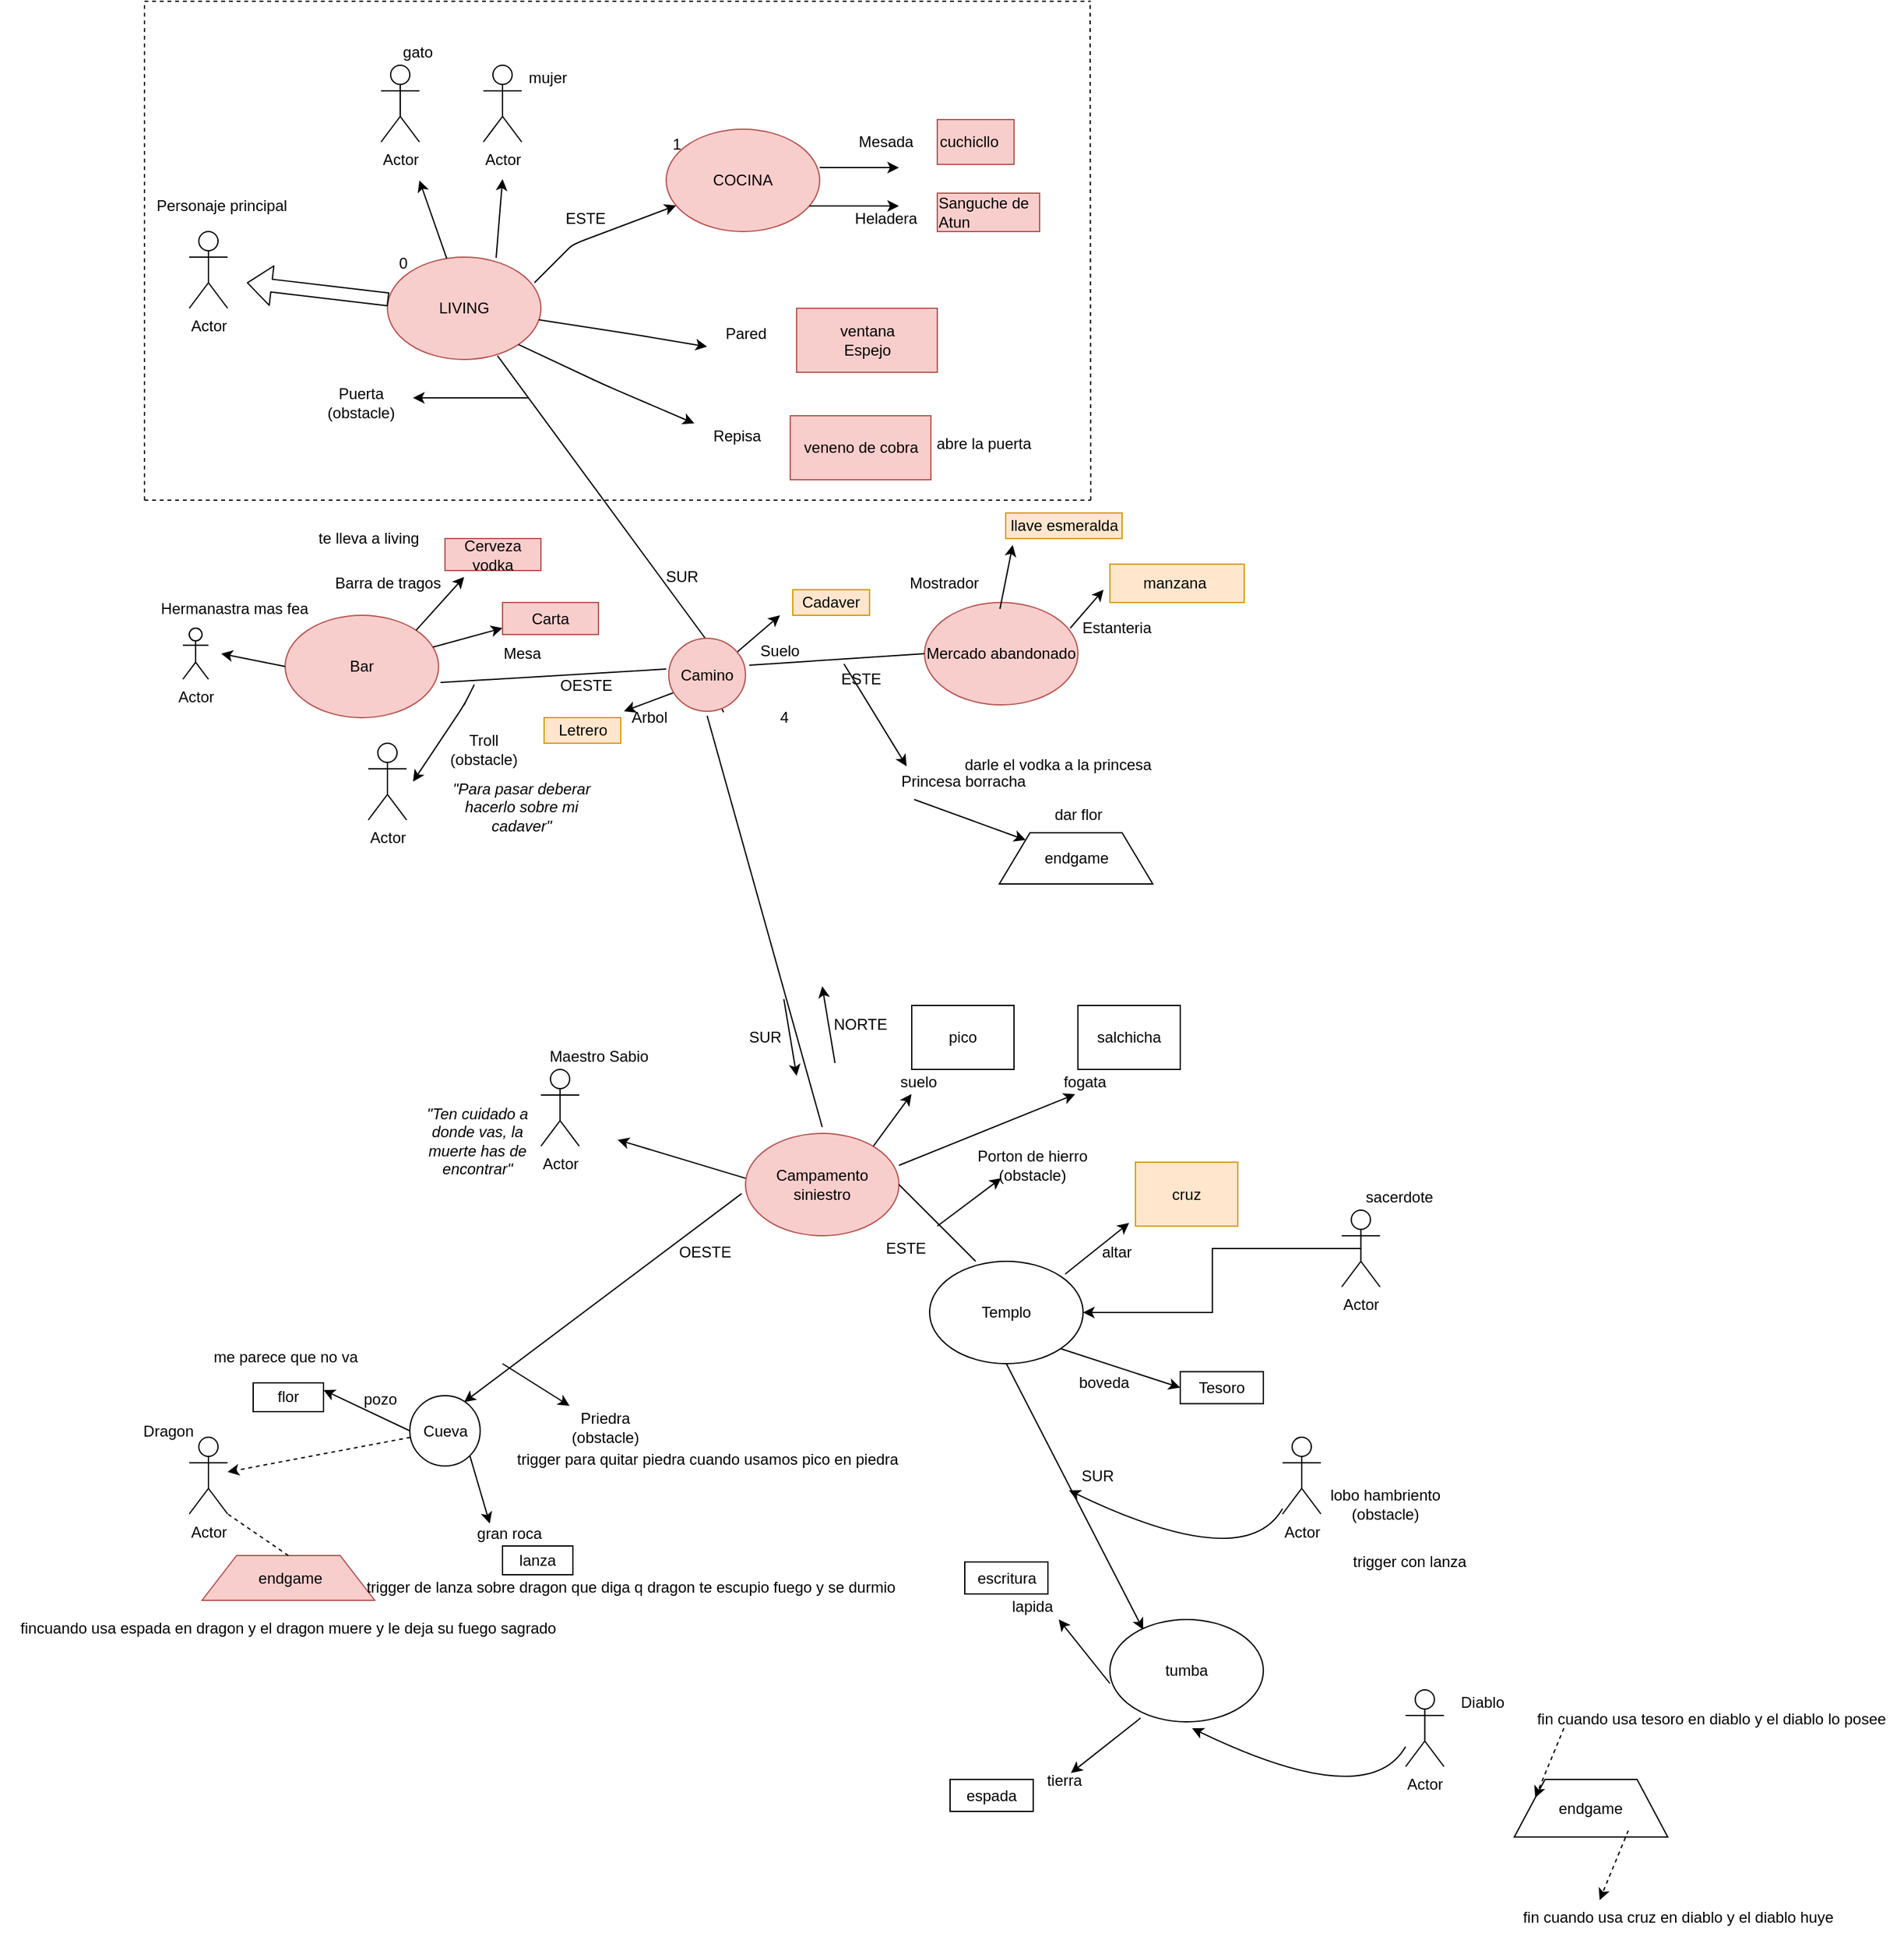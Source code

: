 <mxfile version="13.3.1" type="device"><diagram id="sJJeYjp7atSTeaViHJPz" name="Page-1"><mxGraphModel dx="1718" dy="1554" grid="1" gridSize="10" guides="1" tooltips="1" connect="1" arrows="1" fold="1" page="1" pageScale="1" pageWidth="850" pageHeight="1100" math="0" shadow="0"><root><mxCell id="0"/><mxCell id="1" parent="0"/><mxCell id="13Ekd1U-kQ_qXZMhSSvd-2" value="LIVING" style="ellipse;whiteSpace=wrap;html=1;fillColor=#f8cecc;strokeColor=#b85450;" parent="1" vertex="1"><mxGeometry x="190" y="-100" width="120" height="80" as="geometry"/></mxCell><mxCell id="13Ekd1U-kQ_qXZMhSSvd-3" value="Bar" style="ellipse;whiteSpace=wrap;html=1;fillColor=#f8cecc;strokeColor=#b85450;" parent="1" vertex="1"><mxGeometry x="110" y="180" width="120" height="80" as="geometry"/></mxCell><mxCell id="13Ekd1U-kQ_qXZMhSSvd-4" value="Mercado abandonado" style="ellipse;whiteSpace=wrap;html=1;fillColor=#f8cecc;strokeColor=#b85450;" parent="1" vertex="1"><mxGeometry x="610" y="170" width="120" height="80" as="geometry"/></mxCell><mxCell id="13Ekd1U-kQ_qXZMhSSvd-5" value="Campamento siniestro" style="ellipse;whiteSpace=wrap;html=1;fillColor=#f8cecc;strokeColor=#b85450;" parent="1" vertex="1"><mxGeometry x="470" y="585" width="120" height="80" as="geometry"/></mxCell><mxCell id="13Ekd1U-kQ_qXZMhSSvd-6" value="Templo" style="ellipse;whiteSpace=wrap;html=1;" parent="1" vertex="1"><mxGeometry x="614" y="685" width="120" height="80" as="geometry"/></mxCell><mxCell id="13Ekd1U-kQ_qXZMhSSvd-11" value="" style="endArrow=classic;html=1;" parent="1" source="13Ekd1U-kQ_qXZMhSSvd-2" edge="1"><mxGeometry width="50" height="50" relative="1" as="geometry"><mxPoint x="440" y="160" as="sourcePoint"/><mxPoint x="440" y="-30" as="targetPoint"/><Array as="points"><mxPoint x="380" y="-40"/></Array></mxGeometry></mxCell><mxCell id="13Ekd1U-kQ_qXZMhSSvd-12" value="Pared" style="text;html=1;align=center;verticalAlign=middle;resizable=0;points=[];autosize=1;" parent="1" vertex="1"><mxGeometry x="445" y="-50" width="50" height="20" as="geometry"/></mxCell><mxCell id="13Ekd1U-kQ_qXZMhSSvd-13" value="" style="endArrow=classic;html=1;exitX=1;exitY=1;exitDx=0;exitDy=0;" parent="1" source="13Ekd1U-kQ_qXZMhSSvd-2" edge="1"><mxGeometry width="50" height="50" relative="1" as="geometry"><mxPoint x="425" y="170" as="sourcePoint"/><mxPoint x="430" y="30" as="targetPoint"/><Array as="points"><mxPoint x="360"/></Array></mxGeometry></mxCell><mxCell id="13Ekd1U-kQ_qXZMhSSvd-14" value="Repisa" style="text;html=1;align=center;verticalAlign=middle;resizable=0;points=[];autosize=1;" parent="1" vertex="1"><mxGeometry x="438" y="30" width="50" height="20" as="geometry"/></mxCell><mxCell id="13Ekd1U-kQ_qXZMhSSvd-15" value="" style="endArrow=classic;html=1;exitX=1;exitY=0;exitDx=0;exitDy=0;" parent="1" source="13Ekd1U-kQ_qXZMhSSvd-3" edge="1"><mxGeometry width="50" height="50" relative="1" as="geometry"><mxPoint x="220" y="190" as="sourcePoint"/><mxPoint x="250" y="150" as="targetPoint"/></mxGeometry></mxCell><mxCell id="13Ekd1U-kQ_qXZMhSSvd-16" value="Barra de tragos" style="text;html=1;align=center;verticalAlign=middle;resizable=0;points=[];autosize=1;" parent="1" vertex="1"><mxGeometry x="140" y="145" width="100" height="20" as="geometry"/></mxCell><mxCell id="13Ekd1U-kQ_qXZMhSSvd-17" value="" style="endArrow=classic;html=1;" parent="1" source="13Ekd1U-kQ_qXZMhSSvd-3" edge="1"><mxGeometry width="50" height="50" relative="1" as="geometry"><mxPoint x="230" y="250" as="sourcePoint"/><mxPoint x="280" y="190" as="targetPoint"/></mxGeometry></mxCell><mxCell id="13Ekd1U-kQ_qXZMhSSvd-18" value="Mesa" style="text;html=1;align=center;verticalAlign=middle;resizable=0;points=[];autosize=1;" parent="1" vertex="1"><mxGeometry x="275" y="200" width="40" height="20" as="geometry"/></mxCell><mxCell id="13Ekd1U-kQ_qXZMhSSvd-26" value="" style="endArrow=none;html=1;entryX=0.717;entryY=0.963;entryDx=0;entryDy=0;entryPerimeter=0;" parent="1" target="13Ekd1U-kQ_qXZMhSSvd-2" edge="1"><mxGeometry width="50" height="50" relative="1" as="geometry"><mxPoint x="440" y="200" as="sourcePoint"/><mxPoint x="390" y="120" as="targetPoint"/></mxGeometry></mxCell><mxCell id="13Ekd1U-kQ_qXZMhSSvd-27" value="" style="endArrow=none;html=1;entryX=0;entryY=0.5;entryDx=0;entryDy=0;exitX=1.05;exitY=0.307;exitDx=0;exitDy=0;exitPerimeter=0;" parent="1" target="13Ekd1U-kQ_qXZMhSSvd-4" edge="1"><mxGeometry width="50" height="50" relative="1" as="geometry"><mxPoint x="473" y="218.999" as="sourcePoint"/><mxPoint x="570" y="195" as="targetPoint"/></mxGeometry></mxCell><mxCell id="13Ekd1U-kQ_qXZMhSSvd-28" value="" style="endArrow=none;html=1;exitX=1.012;exitY=0.656;exitDx=0;exitDy=0;exitPerimeter=0;entryX=-0.033;entryY=0.36;entryDx=0;entryDy=0;entryPerimeter=0;" parent="1" source="13Ekd1U-kQ_qXZMhSSvd-3" edge="1"><mxGeometry width="50" height="50" relative="1" as="geometry"><mxPoint x="400" y="260" as="sourcePoint"/><mxPoint x="408.02" y="222.02" as="targetPoint"/><Array as="points"/></mxGeometry></mxCell><mxCell id="13Ekd1U-kQ_qXZMhSSvd-29" value="" style="endArrow=classic;html=1;" parent="1" edge="1"><mxGeometry width="50" height="50" relative="1" as="geometry"><mxPoint x="669" y="175" as="sourcePoint"/><mxPoint x="679" y="125" as="targetPoint"/></mxGeometry></mxCell><mxCell id="13Ekd1U-kQ_qXZMhSSvd-30" value="Mostrador" style="text;html=1;align=center;verticalAlign=middle;resizable=0;points=[];autosize=1;" parent="1" vertex="1"><mxGeometry x="590" y="145" width="70" height="20" as="geometry"/></mxCell><mxCell id="13Ekd1U-kQ_qXZMhSSvd-31" value="" style="endArrow=classic;html=1;" parent="1" edge="1"><mxGeometry width="50" height="50" relative="1" as="geometry"><mxPoint x="724" y="190" as="sourcePoint"/><mxPoint x="750" y="160" as="targetPoint"/></mxGeometry></mxCell><mxCell id="13Ekd1U-kQ_qXZMhSSvd-32" value="Estanteria" style="text;html=1;align=center;verticalAlign=middle;resizable=0;points=[];autosize=1;" parent="1" vertex="1"><mxGeometry x="725" y="180" width="70" height="20" as="geometry"/></mxCell><mxCell id="13Ekd1U-kQ_qXZMhSSvd-35" value="SUR" style="text;html=1;align=center;verticalAlign=middle;resizable=0;points=[];autosize=1;" parent="1" vertex="1"><mxGeometry x="400" y="140" width="40" height="20" as="geometry"/></mxCell><mxCell id="13Ekd1U-kQ_qXZMhSSvd-36" value="OESTE" style="text;html=1;align=center;verticalAlign=middle;resizable=0;points=[];autosize=1;" parent="1" vertex="1"><mxGeometry x="315" y="225" width="60" height="20" as="geometry"/></mxCell><mxCell id="13Ekd1U-kQ_qXZMhSSvd-37" value="ESTE" style="text;html=1;align=center;verticalAlign=middle;resizable=0;points=[];autosize=1;" parent="1" vertex="1"><mxGeometry x="535" y="220" width="50" height="20" as="geometry"/></mxCell><mxCell id="13Ekd1U-kQ_qXZMhSSvd-44" value="" style="endArrow=none;html=1;exitX=1;exitY=0.5;exitDx=0;exitDy=0;" parent="1" source="13Ekd1U-kQ_qXZMhSSvd-5" edge="1"><mxGeometry width="50" height="50" relative="1" as="geometry"><mxPoint x="620" y="635" as="sourcePoint"/><mxPoint x="650" y="685" as="targetPoint"/></mxGeometry></mxCell><mxCell id="13Ekd1U-kQ_qXZMhSSvd-45" value="OESTE" style="text;html=1;align=center;verticalAlign=middle;resizable=0;points=[];autosize=1;" parent="1" vertex="1"><mxGeometry x="408" y="667.5" width="60" height="20" as="geometry"/></mxCell><mxCell id="13Ekd1U-kQ_qXZMhSSvd-46" value="ESTE" style="text;html=1;align=center;verticalAlign=middle;resizable=0;points=[];autosize=1;" parent="1" vertex="1"><mxGeometry x="570" y="665" width="50" height="20" as="geometry"/></mxCell><mxCell id="13Ekd1U-kQ_qXZMhSSvd-47" value="" style="endArrow=classic;html=1;entryX=0.108;entryY=1.008;entryDx=0;entryDy=0;entryPerimeter=0;" parent="1" edge="1"><mxGeometry width="50" height="50" relative="1" as="geometry"><mxPoint x="570" y="595" as="sourcePoint"/><mxPoint x="599.828" y="554.272" as="targetPoint"/></mxGeometry></mxCell><mxCell id="13Ekd1U-kQ_qXZMhSSvd-49" value="" style="endArrow=classic;html=1;entryX=0.356;entryY=0.971;entryDx=0;entryDy=0;entryPerimeter=0;" parent="1" target="13Ekd1U-kQ_qXZMhSSvd-50" edge="1"><mxGeometry width="50" height="50" relative="1" as="geometry"><mxPoint x="590" y="610" as="sourcePoint"/><mxPoint x="430" y="575" as="targetPoint"/><Array as="points"><mxPoint x="590" y="610"/></Array></mxGeometry></mxCell><mxCell id="13Ekd1U-kQ_qXZMhSSvd-50" value="fogata" style="text;html=1;align=center;verticalAlign=middle;resizable=0;points=[];autosize=1;" parent="1" vertex="1"><mxGeometry x="710" y="535" width="50" height="20" as="geometry"/></mxCell><mxCell id="7Dd_jUv_90haUhsImxf3-11" value="suelo" style="text;html=1;align=center;verticalAlign=middle;resizable=0;points=[];autosize=1;" parent="1" vertex="1"><mxGeometry x="580" y="535" width="50" height="20" as="geometry"/></mxCell><mxCell id="13Ekd1U-kQ_qXZMhSSvd-55" value="" style="endArrow=classic;html=1;exitX=-0.025;exitY=0.588;exitDx=0;exitDy=0;exitPerimeter=0;" parent="1" source="13Ekd1U-kQ_qXZMhSSvd-5" edge="1"><mxGeometry width="50" height="50" relative="1" as="geometry"><mxPoint x="300.319" y="747.641" as="sourcePoint"/><mxPoint x="250" y="795" as="targetPoint"/></mxGeometry></mxCell><mxCell id="13Ekd1U-kQ_qXZMhSSvd-59" value="" style="endArrow=classic;html=1;exitX=1;exitY=1;exitDx=0;exitDy=0;entryX=0;entryY=0.5;entryDx=0;entryDy=0;" parent="1" source="13Ekd1U-kQ_qXZMhSSvd-6" target="3JdBkTtZm9fKYMQ6kTSI-66" edge="1"><mxGeometry width="50" height="50" relative="1" as="geometry"><mxPoint x="690" y="775" as="sourcePoint"/><mxPoint x="960" y="800" as="targetPoint"/></mxGeometry></mxCell><mxCell id="13Ekd1U-kQ_qXZMhSSvd-60" value="boveda" style="text;html=1;align=center;verticalAlign=middle;resizable=0;points=[];autosize=1;" parent="1" vertex="1"><mxGeometry x="725" y="770" width="50" height="20" as="geometry"/></mxCell><mxCell id="13Ekd1U-kQ_qXZMhSSvd-61" value="altar" style="text;html=1;align=center;verticalAlign=middle;resizable=0;points=[];autosize=1;" parent="1" vertex="1"><mxGeometry x="740" y="667.5" width="40" height="20" as="geometry"/></mxCell><mxCell id="13Ekd1U-kQ_qXZMhSSvd-62" value="" style="endArrow=classic;html=1;" parent="1" edge="1"><mxGeometry width="50" height="50" relative="1" as="geometry"><mxPoint x="720" y="695" as="sourcePoint"/><mxPoint x="770" y="655" as="targetPoint"/></mxGeometry></mxCell><mxCell id="13Ekd1U-kQ_qXZMhSSvd-63" value="" style="endArrow=none;html=1;" parent="1" edge="1"><mxGeometry width="50" height="50" relative="1" as="geometry"><mxPoint x="450" y="250" as="sourcePoint"/><mxPoint x="452.872" y="255.743" as="targetPoint"/></mxGeometry></mxCell><mxCell id="13Ekd1U-kQ_qXZMhSSvd-72" value="" style="endArrow=classic;html=1;" parent="1" edge="1"><mxGeometry width="50" height="50" relative="1" as="geometry"><mxPoint x="528" y="-170" as="sourcePoint"/><mxPoint x="590" y="-170" as="targetPoint"/></mxGeometry></mxCell><mxCell id="13Ekd1U-kQ_qXZMhSSvd-73" value="cuchicllo" style="html=1;align=left;fillColor=#f8cecc;strokeColor=#b85450;" parent="1" vertex="1"><mxGeometry x="620" y="-207.5" width="60" height="35" as="geometry"/></mxCell><mxCell id="13Ekd1U-kQ_qXZMhSSvd-74" value="ventana&lt;br&gt;Espejo" style="html=1;align=center;fillColor=#f8cecc;strokeColor=#b85450;" parent="1" vertex="1"><mxGeometry x="510" y="-60" width="110" height="50" as="geometry"/></mxCell><mxCell id="13Ekd1U-kQ_qXZMhSSvd-75" value="veneno de cobra" style="html=1;fillColor=#f8cecc;strokeColor=#b85450;" parent="1" vertex="1"><mxGeometry x="505" y="24" width="110" height="50" as="geometry"/></mxCell><mxCell id="3JdBkTtZm9fKYMQ6kTSI-3" value="" style="endArrow=classic;html=1;" parent="1" edge="1"><mxGeometry width="50" height="50" relative="1" as="geometry"><mxPoint x="250" y="250" as="sourcePoint"/><mxPoint x="210" y="310" as="targetPoint"/><Array as="points"><mxPoint x="260" y="230"/><mxPoint x="250" y="250"/></Array></mxGeometry></mxCell><mxCell id="3JdBkTtZm9fKYMQ6kTSI-4" value="Actor" style="shape=umlActor;verticalLabelPosition=bottom;labelBackgroundColor=#ffffff;verticalAlign=top;html=1;outlineConnect=0;" parent="1" vertex="1"><mxGeometry x="175" y="280" width="30" height="60" as="geometry"/></mxCell><mxCell id="3JdBkTtZm9fKYMQ6kTSI-7" value="Troll&lt;br&gt;(obstacle)" style="text;html=1;align=center;verticalAlign=middle;resizable=0;points=[];autosize=1;" parent="1" vertex="1"><mxGeometry x="230" y="270" width="70" height="30" as="geometry"/></mxCell><mxCell id="3JdBkTtZm9fKYMQ6kTSI-8" value="Actor" style="shape=umlActor;verticalLabelPosition=bottom;labelBackgroundColor=#ffffff;verticalAlign=top;html=1;outlineConnect=0;" parent="1" vertex="1"><mxGeometry x="30" y="190" width="20" height="40" as="geometry"/></mxCell><mxCell id="3JdBkTtZm9fKYMQ6kTSI-9" value="Hermanastra mas fea" style="text;html=1;align=center;verticalAlign=middle;resizable=0;points=[];autosize=1;" parent="1" vertex="1"><mxGeometry x="5" y="165" width="130" height="20" as="geometry"/></mxCell><mxCell id="3JdBkTtZm9fKYMQ6kTSI-10" value="" style="endArrow=classic;html=1;exitX=0;exitY=0.5;exitDx=0;exitDy=0;" parent="1" source="13Ekd1U-kQ_qXZMhSSvd-3" edge="1"><mxGeometry width="50" height="50" relative="1" as="geometry"><mxPoint x="30" y="240" as="sourcePoint"/><mxPoint x="60" y="210" as="targetPoint"/></mxGeometry></mxCell><mxCell id="3JdBkTtZm9fKYMQ6kTSI-11" value="Actor" style="shape=umlActor;verticalLabelPosition=bottom;labelBackgroundColor=#ffffff;verticalAlign=top;html=1;outlineConnect=0;" parent="1" vertex="1"><mxGeometry x="185" y="-250" width="30" height="60" as="geometry"/></mxCell><mxCell id="3JdBkTtZm9fKYMQ6kTSI-12" value="gato&amp;nbsp;" style="text;html=1;align=center;verticalAlign=middle;resizable=0;points=[];autosize=1;" parent="1" vertex="1"><mxGeometry x="195" y="-270" width="40" height="20" as="geometry"/></mxCell><mxCell id="3JdBkTtZm9fKYMQ6kTSI-13" value="" style="endArrow=classic;html=1;" parent="1" source="13Ekd1U-kQ_qXZMhSSvd-2" edge="1"><mxGeometry width="50" height="50" relative="1" as="geometry"><mxPoint x="165" y="-110" as="sourcePoint"/><mxPoint x="215" y="-160" as="targetPoint"/></mxGeometry></mxCell><mxCell id="3JdBkTtZm9fKYMQ6kTSI-28" style="edgeStyle=orthogonalEdgeStyle;rounded=0;orthogonalLoop=1;jettySize=auto;html=1;exitX=0.5;exitY=0.5;exitDx=0;exitDy=0;exitPerimeter=0;entryX=1;entryY=0.5;entryDx=0;entryDy=0;" parent="1" source="3JdBkTtZm9fKYMQ6kTSI-22" target="13Ekd1U-kQ_qXZMhSSvd-6" edge="1"><mxGeometry relative="1" as="geometry"/></mxCell><mxCell id="3JdBkTtZm9fKYMQ6kTSI-22" value="Actor" style="shape=umlActor;verticalLabelPosition=bottom;labelBackgroundColor=#ffffff;verticalAlign=top;html=1;outlineConnect=0;" parent="1" vertex="1"><mxGeometry x="936.25" y="645" width="30" height="60" as="geometry"/></mxCell><mxCell id="3JdBkTtZm9fKYMQ6kTSI-25" value="Actor" style="shape=umlActor;verticalLabelPosition=bottom;labelBackgroundColor=#ffffff;verticalAlign=top;html=1;outlineConnect=0;" parent="1" vertex="1"><mxGeometry x="986.25" y="1020" width="30" height="60" as="geometry"/></mxCell><mxCell id="3JdBkTtZm9fKYMQ6kTSI-29" value="sacerdote" style="text;html=1;align=center;verticalAlign=middle;resizable=0;points=[];autosize=1;" parent="1" vertex="1"><mxGeometry x="946.25" y="625" width="70" height="20" as="geometry"/></mxCell><mxCell id="3JdBkTtZm9fKYMQ6kTSI-30" value="Diablo" style="text;html=1;align=center;verticalAlign=middle;resizable=0;points=[];autosize=1;" parent="1" vertex="1"><mxGeometry x="1021.25" y="1020" width="50" height="20" as="geometry"/></mxCell><mxCell id="3JdBkTtZm9fKYMQ6kTSI-32" value="" style="endArrow=none;html=1;entryX=0.5;entryY=1;entryDx=0;entryDy=0;" parent="1" edge="1"><mxGeometry width="50" height="50" relative="1" as="geometry"><mxPoint x="530" y="580" as="sourcePoint"/><mxPoint x="440" y="258.5" as="targetPoint"/></mxGeometry></mxCell><mxCell id="3JdBkTtZm9fKYMQ6kTSI-38" value="Actor" style="shape=umlActor;verticalLabelPosition=bottom;labelBackgroundColor=#ffffff;verticalAlign=top;html=1;outlineConnect=0;" parent="1" vertex="1"><mxGeometry x="310" y="535" width="30" height="60" as="geometry"/></mxCell><mxCell id="3JdBkTtZm9fKYMQ6kTSI-39" value="Maestro Sabio" style="text;html=1;align=center;verticalAlign=middle;resizable=0;points=[];autosize=1;" parent="1" vertex="1"><mxGeometry x="310" y="515" width="90" height="20" as="geometry"/></mxCell><mxCell id="3JdBkTtZm9fKYMQ6kTSI-40" value="&amp;nbsp;endgame" style="shape=trapezoid;perimeter=trapezoidPerimeter;whiteSpace=wrap;html=1;fillColor=#f8cecc;strokeColor=#b85450;" parent="1" vertex="1"><mxGeometry x="45" y="915" width="135" height="35" as="geometry"/></mxCell><mxCell id="3JdBkTtZm9fKYMQ6kTSI-42" value="" style="endArrow=none;dashed=1;html=1;entryX=1;entryY=1;entryDx=0;entryDy=0;entryPerimeter=0;exitX=0.5;exitY=0;exitDx=0;exitDy=0;" parent="1" source="3JdBkTtZm9fKYMQ6kTSI-40" target="qHw4rD6qiNOxwBQTba5S-28" edge="1"><mxGeometry width="50" height="50" relative="1" as="geometry"><mxPoint x="130" y="920" as="sourcePoint"/><mxPoint x="180" y="870" as="targetPoint"/></mxGeometry></mxCell><mxCell id="3JdBkTtZm9fKYMQ6kTSI-51" value="endgame" style="shape=trapezoid;perimeter=trapezoidPerimeter;whiteSpace=wrap;html=1;" parent="1" vertex="1"><mxGeometry x="1071.25" y="1090" width="120" height="45" as="geometry"/></mxCell><mxCell id="3JdBkTtZm9fKYMQ6kTSI-66" value="Tesoro" style="whiteSpace=wrap;html=1;" parent="1" vertex="1"><mxGeometry x="810" y="771.25" width="65" height="25" as="geometry"/></mxCell><mxCell id="qHw4rD6qiNOxwBQTba5S-1" value="" style="endArrow=classic;html=1;" parent="1" edge="1"><mxGeometry width="50" height="50" relative="1" as="geometry"><mxPoint x="300" y="10" as="sourcePoint"/><mxPoint x="210" y="10" as="targetPoint"/></mxGeometry></mxCell><mxCell id="qHw4rD6qiNOxwBQTba5S-2" value="Puerta&lt;br&gt;(obstacle)" style="text;html=1;align=center;verticalAlign=middle;resizable=0;points=[];autosize=1;" parent="1" vertex="1"><mxGeometry x="134" y="-1" width="70" height="30" as="geometry"/></mxCell><mxCell id="qHw4rD6qiNOxwBQTba5S-4" value="" style="curved=1;endArrow=classic;html=1;entryX=0;entryY=0.25;entryDx=0;entryDy=0;dashed=1;" parent="1" target="3JdBkTtZm9fKYMQ6kTSI-51" edge="1"><mxGeometry width="50" height="50" relative="1" as="geometry"><mxPoint x="1110" y="1050" as="sourcePoint"/><mxPoint x="1164.886" y="1264.318" as="targetPoint"/><Array as="points"/></mxGeometry></mxCell><mxCell id="qHw4rD6qiNOxwBQTba5S-5" value="Cueva" style="ellipse;whiteSpace=wrap;html=1;aspect=fixed;" parent="1" vertex="1"><mxGeometry x="207.5" y="790" width="55" height="55" as="geometry"/></mxCell><mxCell id="qHw4rD6qiNOxwBQTba5S-7" value="" style="endArrow=classic;html=1;entryX=0.106;entryY=-0.066;entryDx=0;entryDy=0;entryPerimeter=0;" parent="1" target="qHw4rD6qiNOxwBQTba5S-8" edge="1"><mxGeometry width="50" height="50" relative="1" as="geometry"><mxPoint x="280" y="765" as="sourcePoint"/><mxPoint x="320" y="790" as="targetPoint"/></mxGeometry></mxCell><mxCell id="qHw4rD6qiNOxwBQTba5S-8" value="Priedra&lt;br&gt;(obstacle)" style="text;html=1;align=center;verticalAlign=middle;resizable=0;points=[];autosize=1;" parent="1" vertex="1"><mxGeometry x="325" y="800" width="70" height="30" as="geometry"/></mxCell><mxCell id="qHw4rD6qiNOxwBQTba5S-9" value="" style="endArrow=classic;html=1;dashed=1;" parent="1" source="qHw4rD6qiNOxwBQTba5S-5" target="qHw4rD6qiNOxwBQTba5S-28" edge="1"><mxGeometry width="50" height="50" relative="1" as="geometry"><mxPoint x="150" y="895" as="sourcePoint"/><mxPoint x="70" y="895" as="targetPoint"/></mxGeometry></mxCell><mxCell id="qHw4rD6qiNOxwBQTba5S-10" value="Dragon&amp;nbsp;" style="text;html=1;align=center;verticalAlign=middle;resizable=0;points=[];autosize=1;" parent="1" vertex="1"><mxGeometry x="-10" y="807.5" width="60" height="20" as="geometry"/></mxCell><mxCell id="qHw4rD6qiNOxwBQTba5S-13" value="" style="endArrow=classic;html=1;exitX=0.5;exitY=1;exitDx=0;exitDy=0;entryX=0.217;entryY=0.1;entryDx=0;entryDy=0;entryPerimeter=0;" parent="1" source="13Ekd1U-kQ_qXZMhSSvd-6" target="qHw4rD6qiNOxwBQTba5S-15" edge="1"><mxGeometry width="50" height="50" relative="1" as="geometry"><mxPoint x="694" y="855" as="sourcePoint"/><mxPoint x="740" y="870" as="targetPoint"/></mxGeometry></mxCell><mxCell id="qHw4rD6qiNOxwBQTba5S-15" value="tumba" style="ellipse;whiteSpace=wrap;html=1;" parent="1" vertex="1"><mxGeometry x="755" y="965" width="120" height="80" as="geometry"/></mxCell><mxCell id="qHw4rD6qiNOxwBQTba5S-17" value="lobo hambriento&lt;br&gt;(obstacle)" style="text;html=1;align=center;verticalAlign=middle;resizable=0;points=[];autosize=1;" parent="1" vertex="1"><mxGeometry x="920" y="860" width="100" height="30" as="geometry"/></mxCell><mxCell id="qHw4rD6qiNOxwBQTba5S-18" value="Actor" style="shape=umlActor;verticalLabelPosition=bottom;labelBackgroundColor=#ffffff;verticalAlign=top;html=1;outlineConnect=0;" parent="1" vertex="1"><mxGeometry x="890" y="822.5" width="30" height="60" as="geometry"/></mxCell><mxCell id="qHw4rD6qiNOxwBQTba5S-19" value="" style="curved=1;endArrow=classic;html=1;entryX=-0.037;entryY=1.075;entryDx=0;entryDy=0;entryPerimeter=0;" parent="1" source="qHw4rD6qiNOxwBQTba5S-18" target="qHw4rD6qiNOxwBQTba5S-48" edge="1"><mxGeometry width="50" height="50" relative="1" as="geometry"><mxPoint x="930" y="900" as="sourcePoint"/><mxPoint x="860" y="880" as="targetPoint"/><Array as="points"><mxPoint x="860" y="930"/></Array></mxGeometry></mxCell><mxCell id="qHw4rD6qiNOxwBQTba5S-28" value="Actor" style="shape=umlActor;verticalLabelPosition=bottom;labelBackgroundColor=#ffffff;verticalAlign=top;html=1;outlineConnect=0;" parent="1" vertex="1"><mxGeometry x="35" y="822.5" width="30" height="60" as="geometry"/></mxCell><mxCell id="qHw4rD6qiNOxwBQTba5S-38" value="" style="endArrow=classic;html=1;exitX=0;exitY=0.5;exitDx=0;exitDy=0;entryX=1;entryY=0.25;entryDx=0;entryDy=0;" parent="1" source="qHw4rD6qiNOxwBQTba5S-5" target="n_4SJG_kJqsjm4BXgL8Q-78" edge="1"><mxGeometry width="50" height="50" relative="1" as="geometry"><mxPoint x="110" y="847.5" as="sourcePoint"/><mxPoint x="150" y="814" as="targetPoint"/></mxGeometry></mxCell><mxCell id="qHw4rD6qiNOxwBQTba5S-39" value="pozo" style="text;html=1;align=center;verticalAlign=middle;resizable=0;points=[];autosize=1;" parent="1" vertex="1"><mxGeometry x="164" y="782.5" width="40" height="20" as="geometry"/></mxCell><mxCell id="qHw4rD6qiNOxwBQTba5S-40" value="" style="endArrow=classic;html=1;exitX=1;exitY=1;exitDx=0;exitDy=0;" parent="1" source="qHw4rD6qiNOxwBQTba5S-5" edge="1"><mxGeometry width="50" height="50" relative="1" as="geometry"><mxPoint x="220" y="980" as="sourcePoint"/><mxPoint x="270" y="890" as="targetPoint"/></mxGeometry></mxCell><mxCell id="qHw4rD6qiNOxwBQTba5S-41" value="gran roca" style="text;html=1;align=center;verticalAlign=middle;resizable=0;points=[];autosize=1;" parent="1" vertex="1"><mxGeometry x="250" y="887.5" width="70" height="20" as="geometry"/></mxCell><mxCell id="qHw4rD6qiNOxwBQTba5S-44" value="Actor" style="shape=umlActor;verticalLabelPosition=bottom;labelBackgroundColor=#ffffff;verticalAlign=top;html=1;outlineConnect=0;" parent="1" vertex="1"><mxGeometry x="35" y="-120" width="30" height="60" as="geometry"/></mxCell><mxCell id="qHw4rD6qiNOxwBQTba5S-45" value="Personaje principal" style="text;html=1;align=center;verticalAlign=middle;resizable=0;points=[];autosize=1;" parent="1" vertex="1"><mxGeometry y="-150" width="120" height="20" as="geometry"/></mxCell><mxCell id="qHw4rD6qiNOxwBQTba5S-46" value="" style="shape=flexArrow;endArrow=classic;html=1;" parent="1" source="13Ekd1U-kQ_qXZMhSSvd-2" edge="1"><mxGeometry width="50" height="50" relative="1" as="geometry"><mxPoint x="105" y="-40" as="sourcePoint"/><mxPoint x="80" y="-80" as="targetPoint"/></mxGeometry></mxCell><mxCell id="qHw4rD6qiNOxwBQTba5S-48" value="SUR" style="text;html=1;align=center;verticalAlign=middle;resizable=0;points=[];autosize=1;" parent="1" vertex="1"><mxGeometry x="724.5" y="842.5" width="40" height="20" as="geometry"/></mxCell><mxCell id="n_4SJG_kJqsjm4BXgL8Q-2" value="&lt;span style=&quot;color: rgba(0 , 0 , 0 , 0) ; font-family: monospace ; font-size: 0px&quot;&gt;%3CmxGraphModel%3E%3Croot%3E%3CmxCell%20id%3D%220%22%2F%3E%3CmxCell%20id%3D%221%22%20parent%3D%220%22%2F%3E%3CmxCell%20id%3D%222%22%20value%3D%22Comedor%22%20style%3D%22text%3Bhtml%3D1%3Balign%3Dcenter%3BverticalAlign%3Dmiddle%3Bresizable%3D0%3Bpoints%3D%5B%5D%3Bautosize%3D1%3B%22%20vertex%3D%221%22%20parent%3D%221%22%3E%3CmxGeometry%20x%3D%22435%22%20y%3D%22-150%22%20width%3D%2260%22%20height%3D%2220%22%20as%3D%22geometry%22%2F%3E%3C%2FmxCell%3E%3C%2Froot%3E%3C%2FmxGraphModel%3E&lt;/span&gt;" style="ellipse;whiteSpace=wrap;html=1;fillColor=#f8cecc;strokeColor=#b85450;" parent="1" vertex="1"><mxGeometry x="408" y="-200" width="120" height="80" as="geometry"/></mxCell><mxCell id="n_4SJG_kJqsjm4BXgL8Q-3" value="COCINA" style="text;html=1;strokeColor=none;fillColor=none;align=center;verticalAlign=middle;whiteSpace=wrap;rounded=0;" parent="1" vertex="1"><mxGeometry x="448" y="-170" width="40" height="20" as="geometry"/></mxCell><mxCell id="n_4SJG_kJqsjm4BXgL8Q-4" value="" style="endArrow=classic;html=1;" parent="1" target="n_4SJG_kJqsjm4BXgL8Q-2" edge="1"><mxGeometry width="50" height="50" relative="1" as="geometry"><mxPoint x="305" y="-80" as="sourcePoint"/><mxPoint x="355" y="-130" as="targetPoint"/><Array as="points"><mxPoint x="315" y="-90"/><mxPoint x="325" y="-100"/><mxPoint x="335" y="-110"/></Array></mxGeometry></mxCell><mxCell id="n_4SJG_kJqsjm4BXgL8Q-5" value="ESTE" style="text;html=1;strokeColor=none;fillColor=none;align=center;verticalAlign=middle;whiteSpace=wrap;rounded=0;" parent="1" vertex="1"><mxGeometry x="325" y="-140" width="40" height="20" as="geometry"/></mxCell><mxCell id="n_4SJG_kJqsjm4BXgL8Q-6" value="" style="endArrow=none;dashed=1;html=1;" parent="1" edge="1"><mxGeometry width="50" height="50" relative="1" as="geometry"><mxPoint y="90" as="sourcePoint"/><mxPoint y="-300" as="targetPoint"/></mxGeometry></mxCell><mxCell id="n_4SJG_kJqsjm4BXgL8Q-7" value="" style="endArrow=none;dashed=1;html=1;" parent="1" edge="1"><mxGeometry width="50" height="50" relative="1" as="geometry"><mxPoint y="-300" as="sourcePoint"/><mxPoint x="740" y="-300" as="targetPoint"/></mxGeometry></mxCell><mxCell id="n_4SJG_kJqsjm4BXgL8Q-8" value="" style="endArrow=none;dashed=1;html=1;" parent="1" edge="1"><mxGeometry width="50" height="50" relative="1" as="geometry"><mxPoint y="90" as="sourcePoint"/><mxPoint x="740" y="90" as="targetPoint"/></mxGeometry></mxCell><mxCell id="n_4SJG_kJqsjm4BXgL8Q-9" value="" style="endArrow=none;dashed=1;html=1;" parent="1" edge="1"><mxGeometry width="50" height="50" relative="1" as="geometry"><mxPoint x="740" y="90" as="sourcePoint"/><mxPoint x="739.5" y="-300" as="targetPoint"/></mxGeometry></mxCell><mxCell id="n_4SJG_kJqsjm4BXgL8Q-13" value="Mesada" style="text;html=1;strokeColor=none;fillColor=none;align=center;verticalAlign=middle;whiteSpace=wrap;rounded=0;" parent="1" vertex="1"><mxGeometry x="560" y="-200" width="40" height="20" as="geometry"/></mxCell><mxCell id="n_4SJG_kJqsjm4BXgL8Q-14" value="" style="endArrow=classic;html=1;" parent="1" edge="1"><mxGeometry width="50" height="50" relative="1" as="geometry"><mxPoint x="520" y="-140" as="sourcePoint"/><mxPoint x="590" y="-140" as="targetPoint"/></mxGeometry></mxCell><mxCell id="n_4SJG_kJqsjm4BXgL8Q-15" value="&lt;div style=&quot;text-align: left&quot;&gt;&lt;span&gt;Sanguche de Atun&lt;/span&gt;&lt;/div&gt;" style="rounded=0;whiteSpace=wrap;html=1;fillColor=#f8cecc;strokeColor=#b85450;" parent="1" vertex="1"><mxGeometry x="620" y="-150" width="80" height="30" as="geometry"/></mxCell><mxCell id="n_4SJG_kJqsjm4BXgL8Q-16" value="Heladera" style="text;html=1;strokeColor=none;fillColor=none;align=center;verticalAlign=middle;whiteSpace=wrap;rounded=0;" parent="1" vertex="1"><mxGeometry x="560" y="-140" width="40" height="20" as="geometry"/></mxCell><mxCell id="n_4SJG_kJqsjm4BXgL8Q-17" value="Actor" style="shape=umlActor;verticalLabelPosition=bottom;labelBackgroundColor=#ffffff;verticalAlign=top;html=1;outlineConnect=0;" parent="1" vertex="1"><mxGeometry x="265" y="-250" width="30" height="60" as="geometry"/></mxCell><mxCell id="n_4SJG_kJqsjm4BXgL8Q-18" value="mujer" style="text;html=1;align=center;verticalAlign=middle;resizable=0;points=[];autosize=1;" parent="1" vertex="1"><mxGeometry x="290" y="-250" width="50" height="20" as="geometry"/></mxCell><mxCell id="n_4SJG_kJqsjm4BXgL8Q-19" value="" style="endArrow=classic;html=1;" parent="1" edge="1"><mxGeometry width="50" height="50" relative="1" as="geometry"><mxPoint x="274.996" y="-99.474" as="sourcePoint"/><mxPoint x="280" y="-161" as="targetPoint"/></mxGeometry></mxCell><mxCell id="n_4SJG_kJqsjm4BXgL8Q-41" value="Cerveza&lt;br&gt;vodka" style="rounded=0;whiteSpace=wrap;html=1;fillColor=#f8cecc;strokeColor=#b85450;" parent="1" vertex="1"><mxGeometry x="235" y="120" width="75" height="25" as="geometry"/></mxCell><mxCell id="n_4SJG_kJqsjm4BXgL8Q-42" value="&quot;Para pasar deberar hacerlo sobre mi cadaver&quot;" style="text;html=1;strokeColor=none;fillColor=none;align=center;verticalAlign=middle;whiteSpace=wrap;rounded=0;fontStyle=2" parent="1" vertex="1"><mxGeometry x="240" y="320" width="110" height="20" as="geometry"/></mxCell><mxCell id="n_4SJG_kJqsjm4BXgL8Q-46" value="llave esmeralda" style="rounded=0;whiteSpace=wrap;html=1;fillColor=#ffe6cc;strokeColor=#d79b00;" parent="1" vertex="1"><mxGeometry x="673.5" y="100" width="91" height="20" as="geometry"/></mxCell><mxCell id="n_4SJG_kJqsjm4BXgL8Q-47" value="&lt;span style=&quot;color: rgba(0 , 0 , 0 , 0) ; font-family: monospace ; font-size: 0px&quot;&gt;%3CmxGraphModel%3E%3Croot%3E%3CmxCell%20id%3D%220%22%2F%3E%3CmxCell%20id%3D%221%22%20parent%3D%220%22%2F%3E%3CmxCell%20id%3D%222%22%20value%3D%22Llave%26lt%3Bbr%26gt%3B%22%20style%3D%22rounded%3D0%3BwhiteSpace%3Dwrap%3Bhtml%3D1%3B%22%20vertex%3D%221%22%20parent%3D%221%22%3E%3CmxGeometry%20x%3D%22673.5%22%20y%3D%22100%22%20width%3D%2291%22%20height%3D%2220%22%20as%3D%22geometry%22%2F%3E%3C%2FmxCell%3E%3C%2Froot%3E%3C%2FmxGraphModel%3E&lt;/span&gt;" style="text;html=1;align=center;verticalAlign=middle;resizable=0;points=[];autosize=1;" parent="1" vertex="1"><mxGeometry x="800" y="149" width="20" height="20" as="geometry"/></mxCell><mxCell id="n_4SJG_kJqsjm4BXgL8Q-48" value="manzana&amp;nbsp;" style="rounded=0;whiteSpace=wrap;html=1;fillColor=#ffe6cc;strokeColor=#d79b00;" parent="1" vertex="1"><mxGeometry x="755" y="140" width="105" height="30" as="geometry"/></mxCell><mxCell id="n_4SJG_kJqsjm4BXgL8Q-49" value="Carta" style="rounded=0;whiteSpace=wrap;html=1;fillColor=#f8cecc;strokeColor=#b85450;" parent="1" vertex="1"><mxGeometry x="280" y="170" width="75" height="25" as="geometry"/></mxCell><mxCell id="n_4SJG_kJqsjm4BXgL8Q-52" value="SUR" style="text;html=1;align=center;verticalAlign=middle;resizable=0;points=[];autosize=1;" parent="1" vertex="1"><mxGeometry x="465" y="500" width="40" height="20" as="geometry"/></mxCell><mxCell id="n_4SJG_kJqsjm4BXgL8Q-53" value="" style="endArrow=classic;html=1;" parent="1" edge="1"><mxGeometry width="50" height="50" relative="1" as="geometry"><mxPoint x="462" y="210" as="sourcePoint"/><mxPoint x="497" y="180" as="targetPoint"/></mxGeometry></mxCell><mxCell id="n_4SJG_kJqsjm4BXgL8Q-54" value="" style="endArrow=classic;html=1;exitX=0;exitY=0.5;exitDx=0;exitDy=0;entryX=0;entryY=0.25;entryDx=0;entryDy=0;" parent="1" target="n_4SJG_kJqsjm4BXgL8Q-57" edge="1"><mxGeometry width="50" height="50" relative="1" as="geometry"><mxPoint x="415" y="240" as="sourcePoint"/><mxPoint x="342" y="243.5" as="targetPoint"/></mxGeometry></mxCell><mxCell id="n_4SJG_kJqsjm4BXgL8Q-55" value="Suelo" style="text;html=1;strokeColor=none;fillColor=none;align=center;verticalAlign=middle;whiteSpace=wrap;rounded=0;" parent="1" vertex="1"><mxGeometry x="477" y="198" width="40" height="20" as="geometry"/></mxCell><mxCell id="n_4SJG_kJqsjm4BXgL8Q-56" value="Cadaver" style="rounded=0;whiteSpace=wrap;html=1;fillColor=#ffe6cc;strokeColor=#d79b00;" parent="1" vertex="1"><mxGeometry x="507" y="160" width="60" height="20" as="geometry"/></mxCell><mxCell id="n_4SJG_kJqsjm4BXgL8Q-57" value="Arbol" style="text;html=1;strokeColor=none;fillColor=none;align=center;verticalAlign=middle;whiteSpace=wrap;rounded=0;" parent="1" vertex="1"><mxGeometry x="375" y="250" width="40" height="20" as="geometry"/></mxCell><mxCell id="n_4SJG_kJqsjm4BXgL8Q-59" value="Letrero" style="rounded=0;whiteSpace=wrap;html=1;fillColor=#ffe6cc;strokeColor=#d79b00;" parent="1" vertex="1"><mxGeometry x="312.5" y="260" width="60" height="20" as="geometry"/></mxCell><mxCell id="n_4SJG_kJqsjm4BXgL8Q-60" value="" style="endArrow=classic;html=1;" parent="1" edge="1"><mxGeometry width="50" height="50" relative="1" as="geometry"><mxPoint x="500" y="480" as="sourcePoint"/><mxPoint x="510" y="540" as="targetPoint"/><Array as="points"/></mxGeometry></mxCell><mxCell id="n_4SJG_kJqsjm4BXgL8Q-62" value="" style="endArrow=classic;html=1;" parent="1" edge="1"><mxGeometry width="50" height="50" relative="1" as="geometry"><mxPoint x="540" y="530" as="sourcePoint"/><mxPoint x="530" y="470" as="targetPoint"/></mxGeometry></mxCell><mxCell id="n_4SJG_kJqsjm4BXgL8Q-63" value="NORTE" style="text;html=1;strokeColor=none;fillColor=none;align=center;verticalAlign=middle;whiteSpace=wrap;rounded=0;" parent="1" vertex="1"><mxGeometry x="540" y="490" width="40" height="20" as="geometry"/></mxCell><mxCell id="n_4SJG_kJqsjm4BXgL8Q-67" value="&quot;Ten cuidado a donde vas, la muerte has de encontrar&quot;" style="text;html=1;strokeColor=none;fillColor=none;align=center;verticalAlign=middle;whiteSpace=wrap;rounded=0;fontStyle=2" parent="1" vertex="1"><mxGeometry x="207.5" y="575" width="105" height="32.5" as="geometry"/></mxCell><mxCell id="n_4SJG_kJqsjm4BXgL8Q-68" value="" style="endArrow=classic;html=1;exitX=0;exitY=0;exitDx=0;exitDy=0;" parent="1" edge="1"><mxGeometry width="50" height="50" relative="1" as="geometry"><mxPoint x="470.004" y="620.046" as="sourcePoint"/><mxPoint x="370" y="590" as="targetPoint"/></mxGeometry></mxCell><mxCell id="n_4SJG_kJqsjm4BXgL8Q-78" value="flor" style="rounded=0;whiteSpace=wrap;html=1;" parent="1" vertex="1"><mxGeometry x="85" y="780" width="55" height="22.5" as="geometry"/></mxCell><mxCell id="n_4SJG_kJqsjm4BXgL8Q-85" value="cruz" style="rounded=0;whiteSpace=wrap;html=1;fillColor=#ffe6cc;strokeColor=#d79b00;" parent="1" vertex="1"><mxGeometry x="775" y="607.5" width="80" height="50" as="geometry"/></mxCell><mxCell id="7Dd_jUv_90haUhsImxf3-1" value="Camino" style="ellipse;whiteSpace=wrap;html=1;fillColor=#f8cecc;strokeColor=#b85450;" parent="1" vertex="1"><mxGeometry x="410" y="198" width="60" height="57" as="geometry"/></mxCell><mxCell id="7Dd_jUv_90haUhsImxf3-13" value="salchicha" style="rounded=0;whiteSpace=wrap;html=1;" parent="1" vertex="1"><mxGeometry x="730" y="485" width="80" height="50" as="geometry"/></mxCell><mxCell id="7Dd_jUv_90haUhsImxf3-14" value="pico" style="rounded=0;whiteSpace=wrap;html=1;" parent="1" vertex="1"><mxGeometry x="600" y="485" width="80" height="50" as="geometry"/></mxCell><mxCell id="7Dd_jUv_90haUhsImxf3-15" value="lanza" style="rounded=0;whiteSpace=wrap;html=1;" parent="1" vertex="1"><mxGeometry x="280" y="907.5" width="55" height="22.5" as="geometry"/></mxCell><mxCell id="7Dd_jUv_90haUhsImxf3-16" value="lanza" style="rounded=0;whiteSpace=wrap;html=1;" parent="1" vertex="1"><mxGeometry x="280" y="907.5" width="55" height="22.5" as="geometry"/></mxCell><mxCell id="7Dd_jUv_90haUhsImxf3-19" value="" style="curved=1;endArrow=classic;html=1;entryX=-0.037;entryY=1.075;entryDx=0;entryDy=0;entryPerimeter=0;" parent="1" edge="1"><mxGeometry width="50" height="50" relative="1" as="geometry"><mxPoint x="986.25" y="1064.333" as="sourcePoint"/><mxPoint x="819.27" y="1050" as="targetPoint"/><Array as="points"><mxPoint x="956.25" y="1116"/></Array></mxGeometry></mxCell><mxCell id="7Dd_jUv_90haUhsImxf3-21" value="&lt;div&gt;trigger con lanza&lt;/div&gt;&lt;div&gt;&lt;br&gt;&lt;/div&gt;" style="text;html=1;align=center;verticalAlign=middle;resizable=0;points=[];autosize=1;" parent="1" vertex="1"><mxGeometry x="934" y="912" width="110" height="30" as="geometry"/></mxCell><mxCell id="7Dd_jUv_90haUhsImxf3-24" value="&lt;div&gt;fin cuando usa tesoro en diablo y el diablo lo posee&lt;/div&gt;&lt;div&gt;&lt;br&gt;&lt;/div&gt;" style="text;html=1;align=center;verticalAlign=middle;resizable=0;points=[];autosize=1;" parent="1" vertex="1"><mxGeometry x="1075" y="1035" width="300" height="30" as="geometry"/></mxCell><mxCell id="7Dd_jUv_90haUhsImxf3-25" value="" style="curved=1;endArrow=classic;html=1;entryX=0;entryY=0.25;entryDx=0;entryDy=0;dashed=1;" parent="1" edge="1"><mxGeometry width="50" height="50" relative="1" as="geometry"><mxPoint x="1160.39" y="1130" as="sourcePoint"/><mxPoint x="1138.004" y="1184.318" as="targetPoint"/><Array as="points"/></mxGeometry></mxCell><mxCell id="7Dd_jUv_90haUhsImxf3-27" value="&lt;div&gt;fin cuando usa cruz en diablo y el diablo huye&lt;/div&gt;&lt;div&gt;&lt;br&gt;&lt;/div&gt;" style="text;html=1;align=center;verticalAlign=middle;resizable=0;points=[];autosize=1;" parent="1" vertex="1"><mxGeometry x="1069" y="1190" width="260" height="30" as="geometry"/></mxCell><mxCell id="7Dd_jUv_90haUhsImxf3-28" value="fincuando usa espada en dragon y el dragon muere y le deja su fuego sagrado" style="text;html=1;align=center;verticalAlign=middle;resizable=0;points=[];autosize=1;" parent="1" vertex="1"><mxGeometry x="-113" y="962" width="450" height="20" as="geometry"/></mxCell><mxCell id="7Dd_jUv_90haUhsImxf3-29" value="trigger para quitar piedra cuando usamos pico en piedra " style="text;html=1;align=center;verticalAlign=middle;resizable=0;points=[];autosize=1;" parent="1" vertex="1"><mxGeometry x="280" y="830" width="320" height="20" as="geometry"/></mxCell><mxCell id="7Dd_jUv_90haUhsImxf3-30" value="" style="endArrow=classic;html=1;" parent="1" edge="1"><mxGeometry width="50" height="50" relative="1" as="geometry"><mxPoint x="755" y="1015" as="sourcePoint"/><mxPoint x="715" y="965" as="targetPoint"/></mxGeometry></mxCell><mxCell id="7Dd_jUv_90haUhsImxf3-31" value="" style="endArrow=classic;html=1;exitX=0.2;exitY=0.963;exitDx=0;exitDy=0;exitPerimeter=0;" parent="1" source="qHw4rD6qiNOxwBQTba5S-15" edge="1"><mxGeometry width="50" height="50" relative="1" as="geometry"><mxPoint x="764.5" y="1135" as="sourcePoint"/><mxPoint x="724.5" y="1085" as="targetPoint"/></mxGeometry></mxCell><mxCell id="7Dd_jUv_90haUhsImxf3-32" value="lapida" style="text;html=1;align=center;verticalAlign=middle;resizable=0;points=[];autosize=1;" parent="1" vertex="1"><mxGeometry x="668.5" y="945" width="50" height="20" as="geometry"/></mxCell><mxCell id="7Dd_jUv_90haUhsImxf3-33" value="tierra" style="text;html=1;align=center;verticalAlign=middle;resizable=0;points=[];autosize=1;" parent="1" vertex="1"><mxGeometry x="699" y="1081" width="40" height="20" as="geometry"/></mxCell><mxCell id="7Dd_jUv_90haUhsImxf3-34" value="escritura" style="whiteSpace=wrap;html=1;" parent="1" vertex="1"><mxGeometry x="641.5" y="920" width="65" height="25" as="geometry"/></mxCell><mxCell id="7Dd_jUv_90haUhsImxf3-35" value="espada" style="whiteSpace=wrap;html=1;" parent="1" vertex="1"><mxGeometry x="630" y="1090" width="65" height="25" as="geometry"/></mxCell><mxCell id="7Dd_jUv_90haUhsImxf3-36" value="trigger de lanza sobre dragon que diga q dragon te escupio fuego y se durmio" style="text;html=1;align=center;verticalAlign=middle;resizable=0;points=[];autosize=1;" parent="1" vertex="1"><mxGeometry x="160" y="930" width="440" height="20" as="geometry"/></mxCell><mxCell id="KrmaQX19_ZHjXx4tcB3s-1" value="4" style="text;html=1;align=center;verticalAlign=middle;resizable=0;points=[];autosize=1;" parent="1" vertex="1"><mxGeometry x="490" y="250" width="20" height="20" as="geometry"/></mxCell><mxCell id="KrmaQX19_ZHjXx4tcB3s-2" value="0" style="text;html=1;align=center;verticalAlign=middle;resizable=0;points=[];autosize=1;" parent="1" vertex="1"><mxGeometry x="192" y="-105" width="20" height="20" as="geometry"/></mxCell><mxCell id="KrmaQX19_ZHjXx4tcB3s-3" value="1" style="text;html=1;align=center;verticalAlign=middle;resizable=0;points=[];autosize=1;" parent="1" vertex="1"><mxGeometry x="406" y="-198" width="20" height="20" as="geometry"/></mxCell><mxCell id="KrmaQX19_ZHjXx4tcB3s-6" value="&lt;div&gt;Porton de hierro&lt;/div&gt;&lt;div&gt;(obstacle)&lt;br&gt;&lt;/div&gt;" style="text;html=1;align=center;verticalAlign=middle;resizable=0;points=[];autosize=1;" parent="1" vertex="1"><mxGeometry x="643.5" y="595" width="100" height="30" as="geometry"/></mxCell><mxCell id="KrmaQX19_ZHjXx4tcB3s-7" value="" style="endArrow=classic;html=1;" parent="1" edge="1"><mxGeometry width="50" height="50" relative="1" as="geometry"><mxPoint x="620" y="657.5" as="sourcePoint"/><mxPoint x="670" y="620" as="targetPoint"/></mxGeometry></mxCell><mxCell id="KrmaQX19_ZHjXx4tcB3s-9" value="&lt;div&gt;abre la puerta&lt;/div&gt;" style="text;html=1;align=center;verticalAlign=middle;resizable=0;points=[];autosize=1;" parent="1" vertex="1"><mxGeometry x="611" y="36" width="90" height="20" as="geometry"/></mxCell><mxCell id="KrmaQX19_ZHjXx4tcB3s-10" value="te lleva a living" style="text;html=1;align=center;verticalAlign=middle;resizable=0;points=[];autosize=1;" parent="1" vertex="1"><mxGeometry x="130" y="110" width="90" height="20" as="geometry"/></mxCell><mxCell id="KrmaQX19_ZHjXx4tcB3s-11" value="Princesa borracha" style="text;html=1;align=center;verticalAlign=middle;resizable=0;points=[];autosize=1;" parent="1" vertex="1"><mxGeometry x="580" y="300" width="120" height="20" as="geometry"/></mxCell><mxCell id="KrmaQX19_ZHjXx4tcB3s-12" value="" style="endArrow=classic;html=1;exitX=0.24;exitY=-0.1;exitDx=0;exitDy=0;exitPerimeter=0;" parent="1" source="13Ekd1U-kQ_qXZMhSSvd-37" edge="1"><mxGeometry width="50" height="50" relative="1" as="geometry"><mxPoint x="550" y="400" as="sourcePoint"/><mxPoint x="596" y="298" as="targetPoint"/></mxGeometry></mxCell><mxCell id="KIUkWeu-29IF_SY_sjhD-1" value="me parece que no va" style="text;html=1;align=center;verticalAlign=middle;resizable=0;points=[];autosize=1;" parent="1" vertex="1"><mxGeometry x="45" y="750" width="130" height="20" as="geometry"/></mxCell><mxCell id="gdr0rjCoC4GVoHxkyzXr-2" value="endgame" style="shape=trapezoid;perimeter=trapezoidPerimeter;whiteSpace=wrap;html=1;" vertex="1" parent="1"><mxGeometry x="668.5" y="350" width="120" height="40" as="geometry"/></mxCell><mxCell id="gdr0rjCoC4GVoHxkyzXr-3" value="" style="endArrow=classic;html=1;exitX=0.183;exitY=1.2;exitDx=0;exitDy=0;exitPerimeter=0;" edge="1" parent="1" source="KrmaQX19_ZHjXx4tcB3s-11" target="gdr0rjCoC4GVoHxkyzXr-2"><mxGeometry width="50" height="50" relative="1" as="geometry"><mxPoint x="610" y="340" as="sourcePoint"/><mxPoint x="668.5" y="340" as="targetPoint"/></mxGeometry></mxCell><mxCell id="gdr0rjCoC4GVoHxkyzXr-4" value="dar flor" style="text;html=1;align=center;verticalAlign=middle;resizable=0;points=[];autosize=1;" vertex="1" parent="1"><mxGeometry x="705" y="326" width="50" height="20" as="geometry"/></mxCell><mxCell id="gdr0rjCoC4GVoHxkyzXr-6" value="darle el vodka a la princesa" style="text;html=1;align=center;verticalAlign=middle;resizable=0;points=[];autosize=1;" vertex="1" parent="1"><mxGeometry x="634" y="287" width="160" height="20" as="geometry"/></mxCell></root></mxGraphModel></diagram></mxfile>